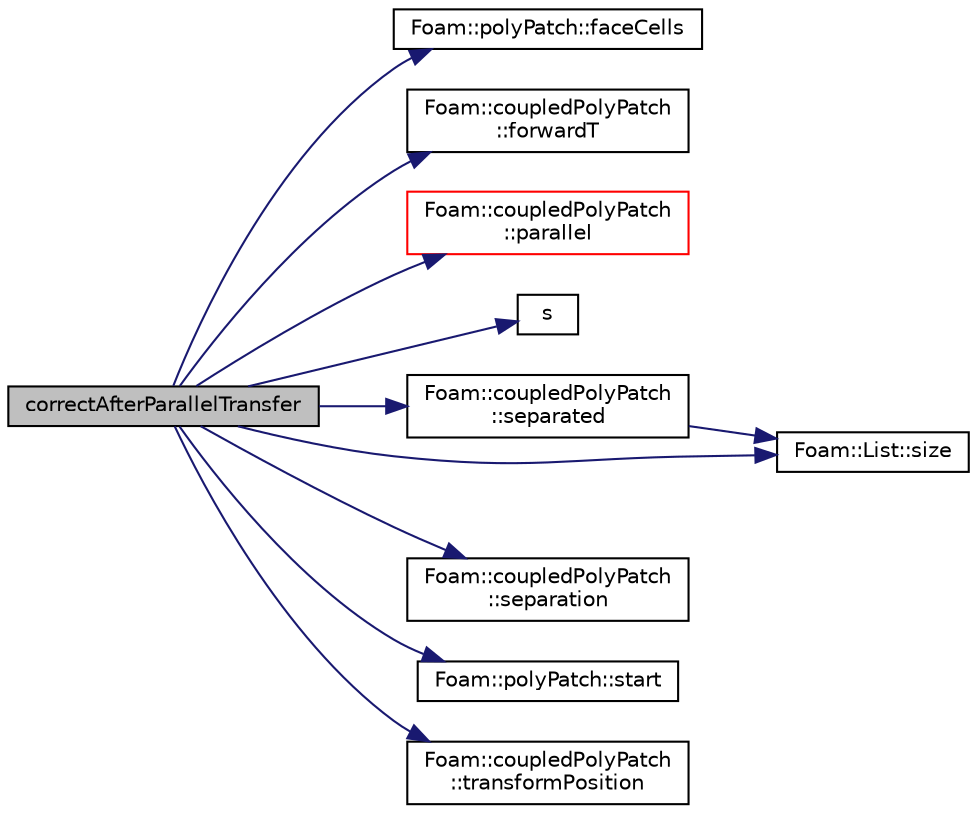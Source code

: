 digraph "correctAfterParallelTransfer"
{
  bgcolor="transparent";
  edge [fontname="Helvetica",fontsize="10",labelfontname="Helvetica",labelfontsize="10"];
  node [fontname="Helvetica",fontsize="10",shape=record];
  rankdir="LR";
  Node1 [label="correctAfterParallelTransfer",height=0.2,width=0.4,color="black", fillcolor="grey75", style="filled", fontcolor="black"];
  Node1 -> Node2 [color="midnightblue",fontsize="10",style="solid",fontname="Helvetica"];
  Node2 [label="Foam::polyPatch::faceCells",height=0.2,width=0.4,color="black",URL="$a01933.html#a7cbd3f7d875089fbed897f536ef662c9",tooltip="Return face-cell addressing. "];
  Node1 -> Node3 [color="midnightblue",fontsize="10",style="solid",fontname="Helvetica"];
  Node3 [label="Foam::coupledPolyPatch\l::forwardT",height=0.2,width=0.4,color="black",URL="$a00422.html#a187f3034c3ee57e3abbcf469b39819b9",tooltip="Return face transformation tensor. "];
  Node1 -> Node4 [color="midnightblue",fontsize="10",style="solid",fontname="Helvetica"];
  Node4 [label="Foam::coupledPolyPatch\l::parallel",height=0.2,width=0.4,color="red",URL="$a00422.html#a155cd0ed094eb1c75aba4cdb37be8c4d",tooltip="Are the cyclic planes parallel. "];
  Node1 -> Node5 [color="midnightblue",fontsize="10",style="solid",fontname="Helvetica"];
  Node5 [label="s",height=0.2,width=0.4,color="black",URL="$a04277.html#a6d6b99210a64ad23792eb7a3b0411c42"];
  Node1 -> Node6 [color="midnightblue",fontsize="10",style="solid",fontname="Helvetica"];
  Node6 [label="Foam::coupledPolyPatch\l::separated",height=0.2,width=0.4,color="black",URL="$a00422.html#ae5833a85d0c917be6dea70be00866124",tooltip="Are the planes separated. "];
  Node6 -> Node7 [color="midnightblue",fontsize="10",style="solid",fontname="Helvetica"];
  Node7 [label="Foam::List::size",height=0.2,width=0.4,color="black",URL="$a01364.html#a8a5f6fa29bd4b500caf186f60245b384",tooltip="Override size to be inconsistent with allocated storage. "];
  Node1 -> Node8 [color="midnightblue",fontsize="10",style="solid",fontname="Helvetica"];
  Node8 [label="Foam::coupledPolyPatch\l::separation",height=0.2,width=0.4,color="black",URL="$a00422.html#ad7f3adb80a7ff18f2e00535fa7f7aea0",tooltip="If the planes are separated the separation vector. "];
  Node1 -> Node7 [color="midnightblue",fontsize="10",style="solid",fontname="Helvetica"];
  Node1 -> Node9 [color="midnightblue",fontsize="10",style="solid",fontname="Helvetica"];
  Node9 [label="Foam::polyPatch::start",height=0.2,width=0.4,color="black",URL="$a01933.html#a861f370e41af7d54d7ff91da65de6e6a",tooltip="Return start label of this patch in the polyMesh face list. "];
  Node1 -> Node10 [color="midnightblue",fontsize="10",style="solid",fontname="Helvetica"];
  Node10 [label="Foam::coupledPolyPatch\l::transformPosition",height=0.2,width=0.4,color="black",URL="$a00422.html#ac071237ca25d783db205c2c1cbbbc5c4",tooltip="Transform a patch-based position from other side to this side. "];
}
